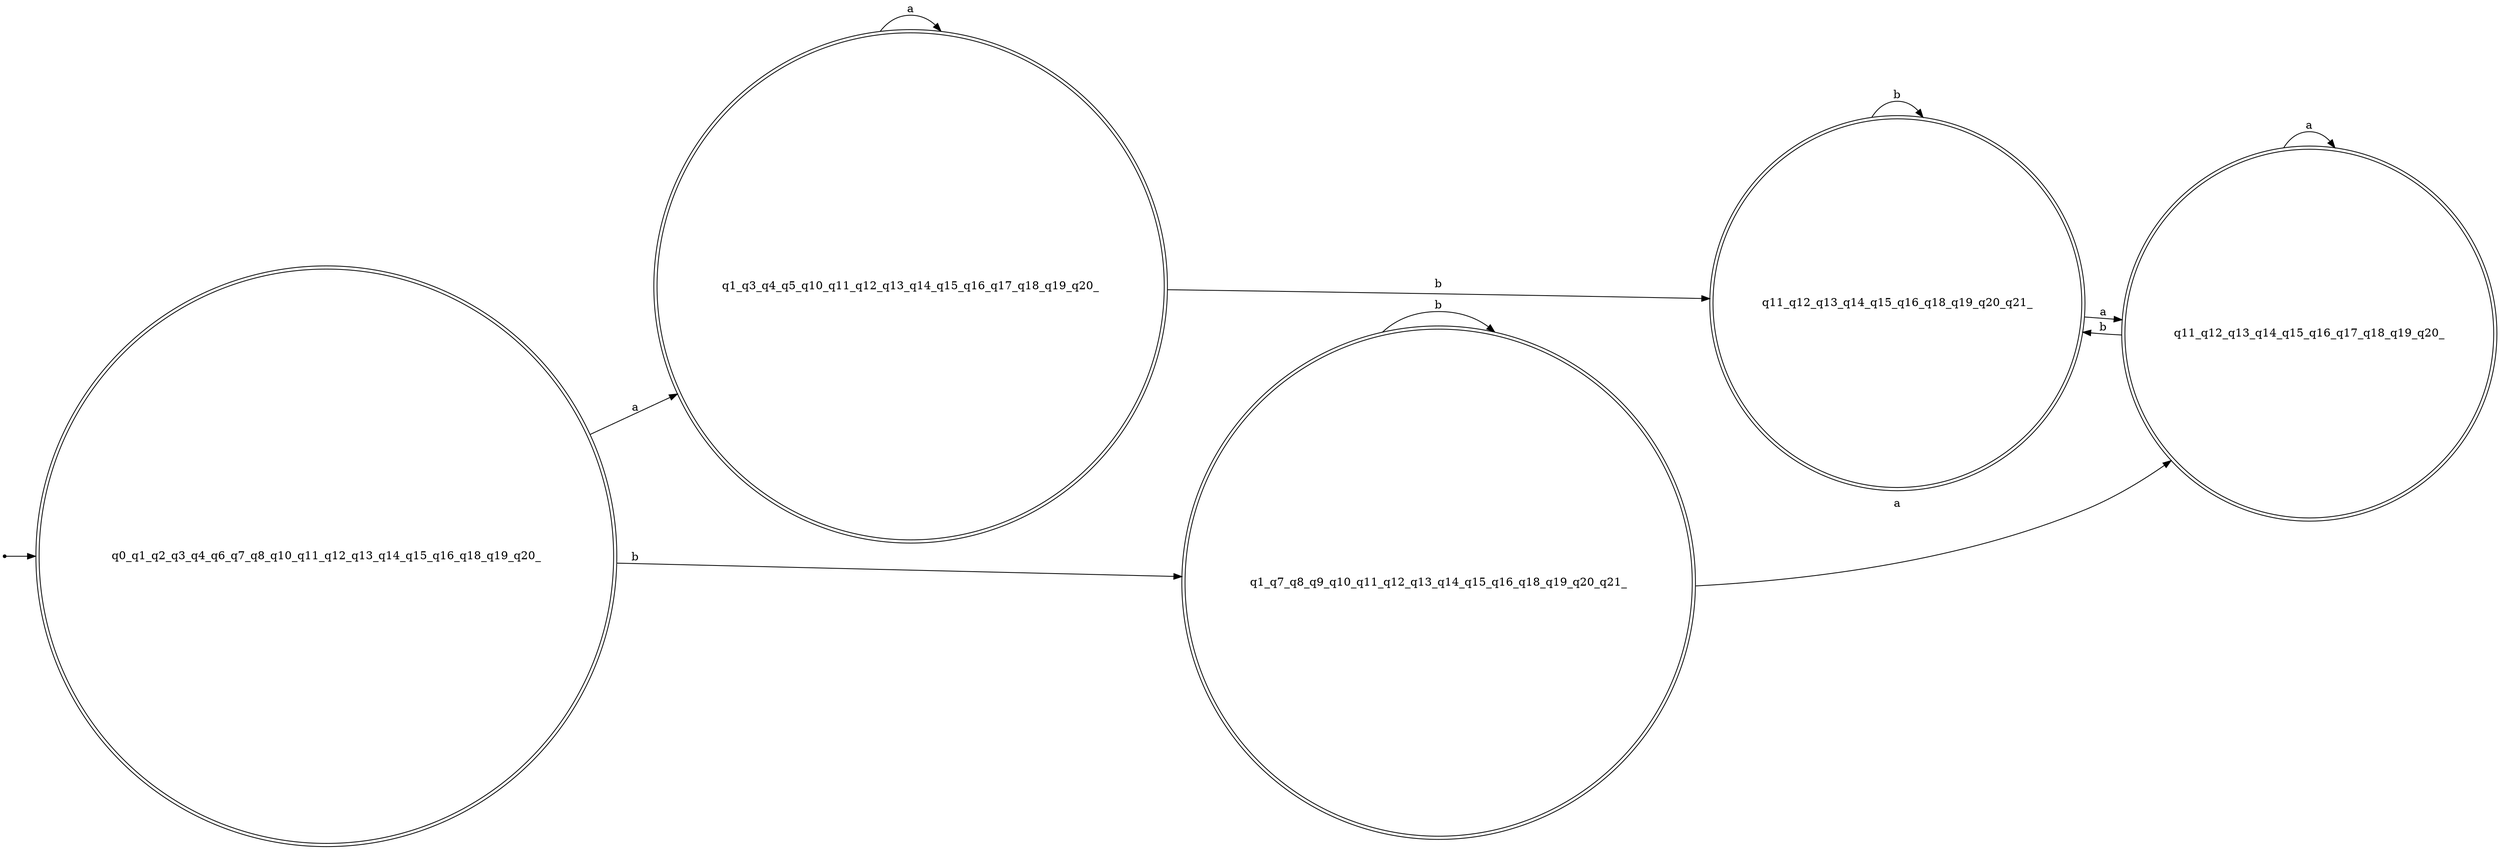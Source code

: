 digraph DFA {
  rankdir=LR;
  node [shape=circle];
  s [shape=point];
  s -> q0_q1_q2_q3_q4_q6_q7_q8_q10_q11_q12_q13_q14_q15_q16_q18_q19_q20_;
  q11_q12_q13_q14_q15_q16_q17_q18_q19_q20_ [shape=doublecircle];
  q0_q1_q2_q3_q4_q6_q7_q8_q10_q11_q12_q13_q14_q15_q16_q18_q19_q20_ [shape=doublecircle];
  q1_q3_q4_q5_q10_q11_q12_q13_q14_q15_q16_q17_q18_q19_q20_ [shape=doublecircle];
  q1_q7_q8_q9_q10_q11_q12_q13_q14_q15_q16_q18_q19_q20_q21_ [shape=doublecircle];
  q11_q12_q13_q14_q15_q16_q18_q19_q20_q21_ [shape=doublecircle];
  q0_q1_q2_q3_q4_q6_q7_q8_q10_q11_q12_q13_q14_q15_q16_q18_q19_q20_ -> q1_q3_q4_q5_q10_q11_q12_q13_q14_q15_q16_q17_q18_q19_q20_ [label="a"];
  q0_q1_q2_q3_q4_q6_q7_q8_q10_q11_q12_q13_q14_q15_q16_q18_q19_q20_ -> q1_q7_q8_q9_q10_q11_q12_q13_q14_q15_q16_q18_q19_q20_q21_ [label="b"];
  q1_q3_q4_q5_q10_q11_q12_q13_q14_q15_q16_q17_q18_q19_q20_ -> q1_q3_q4_q5_q10_q11_q12_q13_q14_q15_q16_q17_q18_q19_q20_ [label="a"];
  q1_q3_q4_q5_q10_q11_q12_q13_q14_q15_q16_q17_q18_q19_q20_ -> q11_q12_q13_q14_q15_q16_q18_q19_q20_q21_ [label="b"];
  q1_q7_q8_q9_q10_q11_q12_q13_q14_q15_q16_q18_q19_q20_q21_ -> q11_q12_q13_q14_q15_q16_q17_q18_q19_q20_ [label="a"];
  q1_q7_q8_q9_q10_q11_q12_q13_q14_q15_q16_q18_q19_q20_q21_ -> q1_q7_q8_q9_q10_q11_q12_q13_q14_q15_q16_q18_q19_q20_q21_ [label="b"];
  q11_q12_q13_q14_q15_q16_q18_q19_q20_q21_ -> q11_q12_q13_q14_q15_q16_q17_q18_q19_q20_ [label="a"];
  q11_q12_q13_q14_q15_q16_q18_q19_q20_q21_ -> q11_q12_q13_q14_q15_q16_q18_q19_q20_q21_ [label="b"];
  q11_q12_q13_q14_q15_q16_q17_q18_q19_q20_ -> q11_q12_q13_q14_q15_q16_q17_q18_q19_q20_ [label="a"];
  q11_q12_q13_q14_q15_q16_q17_q18_q19_q20_ -> q11_q12_q13_q14_q15_q16_q18_q19_q20_q21_ [label="b"];
}
